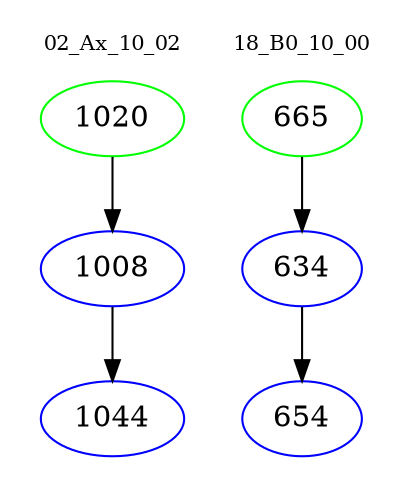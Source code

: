 digraph{
subgraph cluster_0 {
color = white
label = "02_Ax_10_02";
fontsize=10;
T0_1020 [label="1020", color="green"]
T0_1020 -> T0_1008 [color="black"]
T0_1008 [label="1008", color="blue"]
T0_1008 -> T0_1044 [color="black"]
T0_1044 [label="1044", color="blue"]
}
subgraph cluster_1 {
color = white
label = "18_B0_10_00";
fontsize=10;
T1_665 [label="665", color="green"]
T1_665 -> T1_634 [color="black"]
T1_634 [label="634", color="blue"]
T1_634 -> T1_654 [color="black"]
T1_654 [label="654", color="blue"]
}
}
